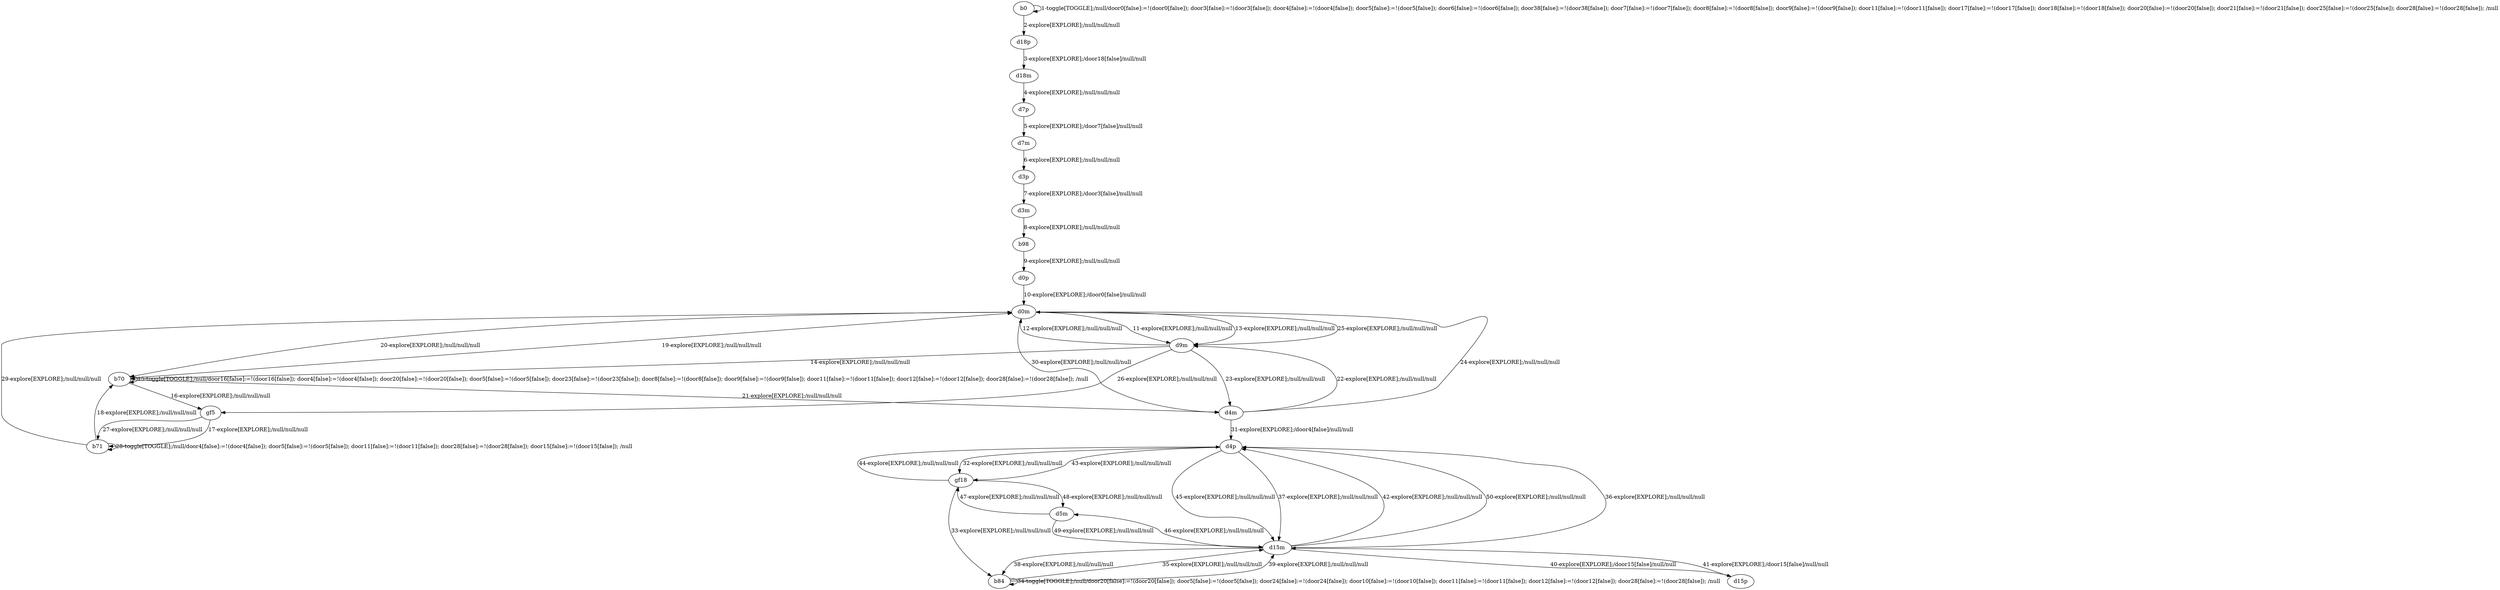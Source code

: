 # Total number of goals covered by this test: 1
# d5m --> d15m

digraph g {
"b0" -> "b0" [label = "1-toggle[TOGGLE];/null/door0[false]:=!(door0[false]); door3[false]:=!(door3[false]); door4[false]:=!(door4[false]); door5[false]:=!(door5[false]); door6[false]:=!(door6[false]); door38[false]:=!(door38[false]); door7[false]:=!(door7[false]); door8[false]:=!(door8[false]); door9[false]:=!(door9[false]); door11[false]:=!(door11[false]); door17[false]:=!(door17[false]); door18[false]:=!(door18[false]); door20[false]:=!(door20[false]); door21[false]:=!(door21[false]); door25[false]:=!(door25[false]); door28[false]:=!(door28[false]); /null"];
"b0" -> "d18p" [label = "2-explore[EXPLORE];/null/null/null"];
"d18p" -> "d18m" [label = "3-explore[EXPLORE];/door18[false]/null/null"];
"d18m" -> "d7p" [label = "4-explore[EXPLORE];/null/null/null"];
"d7p" -> "d7m" [label = "5-explore[EXPLORE];/door7[false]/null/null"];
"d7m" -> "d3p" [label = "6-explore[EXPLORE];/null/null/null"];
"d3p" -> "d3m" [label = "7-explore[EXPLORE];/door3[false]/null/null"];
"d3m" -> "b98" [label = "8-explore[EXPLORE];/null/null/null"];
"b98" -> "d0p" [label = "9-explore[EXPLORE];/null/null/null"];
"d0p" -> "d0m" [label = "10-explore[EXPLORE];/door0[false]/null/null"];
"d0m" -> "d9m" [label = "11-explore[EXPLORE];/null/null/null"];
"d9m" -> "d0m" [label = "12-explore[EXPLORE];/null/null/null"];
"d0m" -> "d9m" [label = "13-explore[EXPLORE];/null/null/null"];
"d9m" -> "b70" [label = "14-explore[EXPLORE];/null/null/null"];
"b70" -> "b70" [label = "15-toggle[TOGGLE];/null/door16[false]:=!(door16[false]); door4[false]:=!(door4[false]); door20[false]:=!(door20[false]); door5[false]:=!(door5[false]); door23[false]:=!(door23[false]); door8[false]:=!(door8[false]); door9[false]:=!(door9[false]); door11[false]:=!(door11[false]); door12[false]:=!(door12[false]); door28[false]:=!(door28[false]); /null"];
"b70" -> "gf5" [label = "16-explore[EXPLORE];/null/null/null"];
"gf5" -> "b71" [label = "17-explore[EXPLORE];/null/null/null"];
"b71" -> "b70" [label = "18-explore[EXPLORE];/null/null/null"];
"b70" -> "d0m" [label = "19-explore[EXPLORE];/null/null/null"];
"d0m" -> "b70" [label = "20-explore[EXPLORE];/null/null/null"];
"b70" -> "d4m" [label = "21-explore[EXPLORE];/null/null/null"];
"d4m" -> "d9m" [label = "22-explore[EXPLORE];/null/null/null"];
"d9m" -> "d4m" [label = "23-explore[EXPLORE];/null/null/null"];
"d4m" -> "d0m" [label = "24-explore[EXPLORE];/null/null/null"];
"d0m" -> "d9m" [label = "25-explore[EXPLORE];/null/null/null"];
"d9m" -> "gf5" [label = "26-explore[EXPLORE];/null/null/null"];
"gf5" -> "b71" [label = "27-explore[EXPLORE];/null/null/null"];
"b71" -> "b71" [label = "28-toggle[TOGGLE];/null/door4[false]:=!(door4[false]); door5[false]:=!(door5[false]); door11[false]:=!(door11[false]); door28[false]:=!(door28[false]); door15[false]:=!(door15[false]); /null"];
"b71" -> "d0m" [label = "29-explore[EXPLORE];/null/null/null"];
"d0m" -> "d4m" [label = "30-explore[EXPLORE];/null/null/null"];
"d4m" -> "d4p" [label = "31-explore[EXPLORE];/door4[false]/null/null"];
"d4p" -> "gf18" [label = "32-explore[EXPLORE];/null/null/null"];
"gf18" -> "b84" [label = "33-explore[EXPLORE];/null/null/null"];
"b84" -> "b84" [label = "34-toggle[TOGGLE];/null/door20[false]:=!(door20[false]); door5[false]:=!(door5[false]); door24[false]:=!(door24[false]); door10[false]:=!(door10[false]); door11[false]:=!(door11[false]); door12[false]:=!(door12[false]); door28[false]:=!(door28[false]); /null"];
"b84" -> "d15m" [label = "35-explore[EXPLORE];/null/null/null"];
"d15m" -> "d4p" [label = "36-explore[EXPLORE];/null/null/null"];
"d4p" -> "d15m" [label = "37-explore[EXPLORE];/null/null/null"];
"d15m" -> "b84" [label = "38-explore[EXPLORE];/null/null/null"];
"b84" -> "d15m" [label = "39-explore[EXPLORE];/null/null/null"];
"d15m" -> "d15p" [label = "40-explore[EXPLORE];/door15[false]/null/null"];
"d15p" -> "d15m" [label = "41-explore[EXPLORE];/door15[false]/null/null"];
"d15m" -> "d4p" [label = "42-explore[EXPLORE];/null/null/null"];
"d4p" -> "gf18" [label = "43-explore[EXPLORE];/null/null/null"];
"gf18" -> "d4p" [label = "44-explore[EXPLORE];/null/null/null"];
"d4p" -> "d15m" [label = "45-explore[EXPLORE];/null/null/null"];
"d15m" -> "d5m" [label = "46-explore[EXPLORE];/null/null/null"];
"d5m" -> "gf18" [label = "47-explore[EXPLORE];/null/null/null"];
"gf18" -> "d5m" [label = "48-explore[EXPLORE];/null/null/null"];
"d5m" -> "d15m" [label = "49-explore[EXPLORE];/null/null/null"];
"d15m" -> "d4p" [label = "50-explore[EXPLORE];/null/null/null"];
}